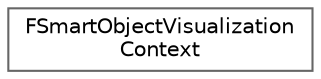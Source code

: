 digraph "Graphical Class Hierarchy"
{
 // INTERACTIVE_SVG=YES
 // LATEX_PDF_SIZE
  bgcolor="transparent";
  edge [fontname=Helvetica,fontsize=10,labelfontname=Helvetica,labelfontsize=10];
  node [fontname=Helvetica,fontsize=10,shape=box,height=0.2,width=0.4];
  rankdir="LR";
  Node0 [id="Node000000",label="FSmartObjectVisualization\lContext",height=0.2,width=0.4,color="grey40", fillcolor="white", style="filled",URL="$d1/d92/structFSmartObjectVisualizationContext.html",tooltip="Helper class used for Smart Object Annotation rendering."];
}
